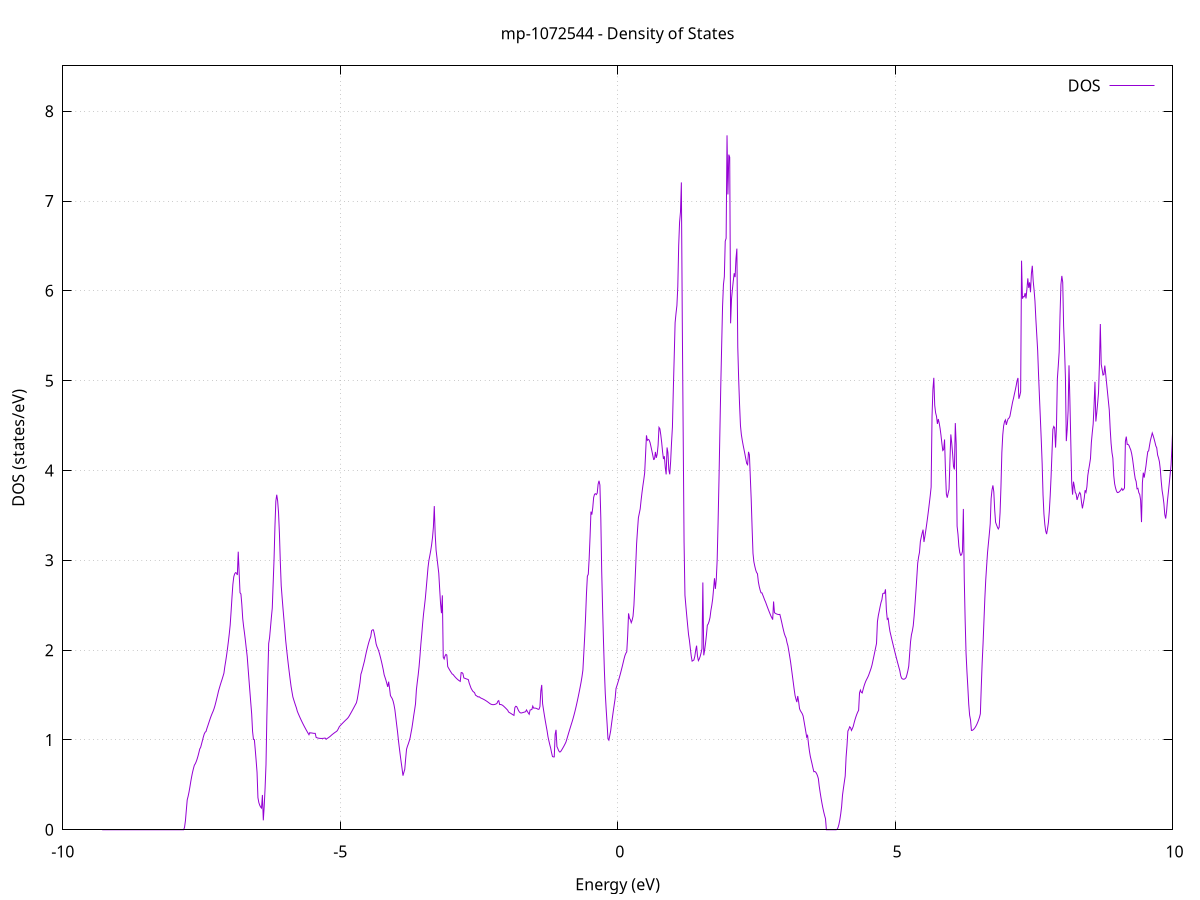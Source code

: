 set title 'mp-1072544 - Density of States'
set xlabel 'Energy (eV)'
set ylabel 'DOS (states/eV)'
set grid
set xrange [-10:10]
set yrange [0:8.505]
set xzeroaxis lt -1
set terminal png size 800,600
set output 'mp-1072544_dos_gnuplot.png'
plot '-' using 1:2 with lines title 'DOS'
-9.290200 0.000000
-9.274100 0.000000
-9.258000 0.000000
-9.241800 0.000000
-9.225700 0.000000
-9.209600 0.000000
-9.193400 0.000000
-9.177300 0.000000
-9.161200 0.000000
-9.145000 0.000000
-9.128900 0.000000
-9.112800 0.000000
-9.096600 0.000000
-9.080500 0.000000
-9.064400 0.000000
-9.048200 0.000000
-9.032100 0.000000
-9.016000 0.000000
-8.999800 0.000000
-8.983700 0.000000
-8.967600 0.000000
-8.951400 0.000000
-8.935300 0.000000
-8.919200 0.000000
-8.903000 0.000000
-8.886900 0.000000
-8.870800 0.000000
-8.854600 0.000000
-8.838500 0.000000
-8.822400 0.000000
-8.806200 0.000000
-8.790100 0.000000
-8.774000 0.000000
-8.757800 0.000000
-8.741700 0.000000
-8.725600 0.000000
-8.709400 0.000000
-8.693300 0.000000
-8.677100 0.000000
-8.661000 0.000000
-8.644900 0.000000
-8.628700 0.000000
-8.612600 0.000000
-8.596500 0.000000
-8.580300 0.000000
-8.564200 0.000000
-8.548100 0.000000
-8.531900 0.000000
-8.515800 0.000000
-8.499700 0.000000
-8.483500 0.000000
-8.467400 0.000000
-8.451300 0.000000
-8.435100 0.000000
-8.419000 0.000000
-8.402900 0.000000
-8.386700 0.000000
-8.370600 0.000000
-8.354500 0.000000
-8.338300 0.000000
-8.322200 0.000000
-8.306100 0.000000
-8.289900 0.000000
-8.273800 0.000000
-8.257700 0.000000
-8.241500 0.000000
-8.225400 0.000000
-8.209300 0.000000
-8.193100 0.000000
-8.177000 0.000000
-8.160900 0.000000
-8.144700 0.000000
-8.128600 0.000000
-8.112500 0.000000
-8.096300 0.000000
-8.080200 0.000000
-8.064100 0.000000
-8.047900 0.000000
-8.031800 0.000000
-8.015700 0.000000
-7.999500 0.000000
-7.983400 0.000000
-7.967200 0.000000
-7.951100 0.000000
-7.935000 0.000000
-7.918800 0.000000
-7.902700 0.000000
-7.886600 0.000000
-7.870400 0.000000
-7.854300 0.000000
-7.838200 0.000000
-7.822000 0.000200
-7.805900 0.027200
-7.789800 0.099800
-7.773600 0.218100
-7.757500 0.333100
-7.741400 0.372100
-7.725200 0.419900
-7.709100 0.476400
-7.693000 0.538200
-7.676800 0.593800
-7.660700 0.642300
-7.644600 0.683500
-7.628400 0.719400
-7.612300 0.735100
-7.596200 0.757400
-7.580000 0.786100
-7.563900 0.819600
-7.547800 0.857600
-7.531600 0.899900
-7.515500 0.917500
-7.499400 0.955300
-7.483200 0.993600
-7.467100 1.032500
-7.451000 1.065700
-7.434800 1.086300
-7.418700 1.094300
-7.402600 1.128200
-7.386400 1.157400
-7.370300 1.187500
-7.354200 1.218200
-7.338000 1.247300
-7.321900 1.274100
-7.305700 1.298800
-7.289600 1.321500
-7.273500 1.349300
-7.257300 1.382600
-7.241200 1.421000
-7.225100 1.461300
-7.208900 1.503100
-7.192800 1.546300
-7.176700 1.580300
-7.160500 1.614400
-7.144400 1.646200
-7.128300 1.676200
-7.112100 1.709500
-7.096000 1.743300
-7.079900 1.816200
-7.063700 1.877400
-7.047600 1.944600
-7.031500 2.018000
-7.015300 2.097600
-6.999200 2.183300
-6.983100 2.280200
-6.966900 2.428100
-6.950800 2.586400
-6.934700 2.731100
-6.918500 2.816300
-6.902400 2.849100
-6.886300 2.863100
-6.870100 2.858200
-6.854000 2.836900
-6.837900 3.096100
-6.821700 2.860500
-6.805600 2.638800
-6.789500 2.626100
-6.773300 2.507600
-6.757200 2.351800
-6.741100 2.263300
-6.724900 2.188400
-6.708800 2.106300
-6.692700 2.017000
-6.676500 1.930200
-6.660400 1.798800
-6.644300 1.668900
-6.628100 1.540600
-6.612000 1.413900
-6.595800 1.288800
-6.579700 1.095300
-6.563600 1.006100
-6.547400 1.003800
-6.531300 0.892000
-6.515200 0.770300
-6.499000 0.638800
-6.482900 0.357800
-6.466800 0.303000
-6.450600 0.273000
-6.434500 0.252800
-6.418400 0.241800
-6.402200 0.387300
-6.386100 0.105200
-6.370000 0.260900
-6.353800 0.467700
-6.337700 0.725400
-6.321600 1.269200
-6.305400 1.707400
-6.289300 2.073800
-6.273200 2.137600
-6.257000 2.249500
-6.240900 2.363800
-6.224800 2.467400
-6.208600 2.742300
-6.192500 3.014300
-6.176400 3.378300
-6.160200 3.658300
-6.144100 3.729900
-6.128000 3.663400
-6.111800 3.531300
-6.095700 3.299900
-6.079600 2.981500
-6.063400 2.717300
-6.047300 2.586900
-6.031200 2.462900
-6.015000 2.345100
-5.998900 2.233500
-5.982800 2.108000
-5.966600 2.011700
-5.950500 1.920600
-5.934400 1.834900
-5.918200 1.752300
-5.902100 1.672800
-5.885900 1.596800
-5.869800 1.537400
-5.853700 1.479900
-5.837500 1.446900
-5.821400 1.415200
-5.805300 1.384800
-5.789100 1.355800
-5.773000 1.318900
-5.756900 1.294800
-5.740700 1.271400
-5.724600 1.248900
-5.708500 1.227100
-5.692300 1.206100
-5.676200 1.185700
-5.660100 1.165900
-5.643900 1.146700
-5.627800 1.128200
-5.611700 1.110200
-5.595500 1.092500
-5.579400 1.075200
-5.563300 1.058300
-5.547100 1.082600
-5.531000 1.076700
-5.514900 1.078600
-5.498700 1.075900
-5.482600 1.074200
-5.466500 1.073400
-5.450300 1.073400
-5.434200 1.028300
-5.418100 1.024300
-5.401900 1.021300
-5.385800 1.019300
-5.369700 1.017900
-5.353500 1.017100
-5.337400 1.016900
-5.321300 1.017200
-5.305100 1.018100
-5.289000 1.019500
-5.272900 1.021500
-5.256700 1.008200
-5.240600 1.014300
-5.224500 1.020700
-5.208300 1.027600
-5.192200 1.034900
-5.176000 1.042800
-5.159900 1.052200
-5.143800 1.060500
-5.127600 1.068500
-5.111500 1.076100
-5.095400 1.083400
-5.079200 1.090200
-5.063100 1.096700
-5.047000 1.109700
-5.030800 1.129100
-5.014700 1.149300
-4.998600 1.160100
-4.982400 1.170700
-4.966300 1.181100
-4.950200 1.191400
-4.934000 1.201400
-4.917900 1.211200
-4.901800 1.220900
-4.885600 1.230400
-4.869500 1.239600
-4.853400 1.252000
-4.837200 1.268000
-4.821100 1.285400
-4.805000 1.303000
-4.788800 1.321000
-4.772700 1.339200
-4.756600 1.357700
-4.740400 1.376500
-4.724300 1.395500
-4.708200 1.413400
-4.692000 1.455400
-4.675900 1.515600
-4.659800 1.576200
-4.643600 1.637200
-4.627500 1.731800
-4.611400 1.762200
-4.595200 1.802000
-4.579100 1.840600
-4.563000 1.879400
-4.546800 1.928500
-4.530700 1.974200
-4.514500 2.016700
-4.498400 2.055800
-4.482300 2.091700
-4.466100 2.123700
-4.450000 2.149800
-4.433900 2.217000
-4.417700 2.225800
-4.401600 2.225900
-4.385500 2.184000
-4.369300 2.132000
-4.353200 2.069900
-4.337100 2.038500
-4.320900 2.015800
-4.304800 1.987100
-4.288700 1.952600
-4.272500 1.914000
-4.256400 1.872600
-4.240300 1.828300
-4.224100 1.781100
-4.208000 1.725500
-4.191900 1.695500
-4.175700 1.664200
-4.159600 1.627700
-4.143500 1.590900
-4.127300 1.648600
-4.111200 1.577700
-4.095100 1.494300
-4.078900 1.476400
-4.062800 1.460400
-4.046700 1.432600
-4.030500 1.390500
-4.014400 1.334100
-3.998300 1.251500
-3.982100 1.166700
-3.966000 1.085300
-3.949900 0.990800
-3.933700 0.907600
-3.917600 0.828400
-3.901500 0.753000
-3.885300 0.681600
-3.869200 0.602400
-3.853100 0.639300
-3.836900 0.672600
-3.820800 0.790000
-3.804600 0.896900
-3.788500 0.930300
-3.772400 0.957100
-3.756200 0.988400
-3.740100 1.024300
-3.724000 1.079600
-3.707800 1.132600
-3.691700 1.199800
-3.675600 1.269900
-3.659400 1.333900
-3.643300 1.401000
-3.627200 1.557300
-3.611000 1.644300
-3.594900 1.723800
-3.578800 1.816800
-3.562600 1.935200
-3.546500 2.067600
-3.530400 2.176500
-3.514200 2.299500
-3.498100 2.404200
-3.482000 2.488600
-3.465800 2.578200
-3.449700 2.689900
-3.433600 2.804700
-3.417400 2.920600
-3.401300 3.000600
-3.385200 3.052100
-3.369000 3.107800
-3.352900 3.172200
-3.336800 3.252700
-3.320600 3.369600
-3.304500 3.604000
-3.288400 3.289000
-3.272200 3.113200
-3.256100 3.027100
-3.240000 2.941800
-3.223800 2.855600
-3.207700 2.683200
-3.191600 2.517600
-3.175400 2.411400
-3.159300 2.610300
-3.143200 1.921100
-3.127000 1.902000
-3.110900 1.936100
-3.094700 1.952700
-3.078600 1.944900
-3.062500 1.816900
-3.046300 1.798800
-3.030200 1.781500
-3.014100 1.765000
-2.997900 1.749200
-2.981800 1.734300
-2.965700 1.729000
-2.949500 1.716100
-2.933400 1.704200
-2.917300 1.693200
-2.901100 1.683100
-2.885000 1.674000
-2.868900 1.665800
-2.852700 1.658500
-2.836600 1.652100
-2.820500 1.749600
-2.804300 1.749600
-2.788200 1.738600
-2.772100 1.690900
-2.755900 1.686700
-2.739800 1.683000
-2.723700 1.679300
-2.707500 1.675600
-2.691400 1.671900
-2.675300 1.633000
-2.659100 1.605300
-2.643000 1.577600
-2.626900 1.559400
-2.610700 1.542600
-2.594600 1.534400
-2.578500 1.526000
-2.562300 1.499200
-2.546200 1.492800
-2.530100 1.485800
-2.513900 1.478200
-2.497800 1.481600
-2.481700 1.473700
-2.465500 1.466700
-2.449400 1.462500
-2.433200 1.457800
-2.417100 1.452700
-2.401000 1.447300
-2.384800 1.441300
-2.368700 1.435000
-2.352600 1.428300
-2.336400 1.421100
-2.320300 1.413600
-2.304200 1.405800
-2.288000 1.399600
-2.271900 1.395500
-2.255800 1.393200
-2.239600 1.392900
-2.223500 1.394300
-2.207400 1.396800
-2.191200 1.401000
-2.175100 1.407100
-2.159000 1.431100
-2.142800 1.438100
-2.126700 1.394400
-2.110600 1.394800
-2.094400 1.392600
-2.078300 1.387700
-2.062200 1.380200
-2.046000 1.371000
-2.029900 1.361500
-2.013800 1.351600
-1.997600 1.341300
-1.981500 1.330700
-1.965400 1.311000
-1.949200 1.304600
-1.933100 1.298600
-1.917000 1.292400
-1.900800 1.285600
-1.884700 1.279300
-1.868600 1.273600
-1.852400 1.360400
-1.836300 1.375000
-1.820200 1.372100
-1.804000 1.351900
-1.787900 1.328800
-1.771800 1.312400
-1.755600 1.302900
-1.739500 1.300100
-1.723300 1.302400
-1.707200 1.305200
-1.691100 1.308200
-1.674900 1.311300
-1.658800 1.314600
-1.642700 1.334400
-1.626500 1.316500
-1.610400 1.300300
-1.594300 1.285900
-1.578100 1.332900
-1.562000 1.335900
-1.545900 1.339500
-1.529700 1.377000
-1.513600 1.354200
-1.497500 1.355100
-1.481300 1.354200
-1.465200 1.351500
-1.449100 1.346900
-1.432900 1.340900
-1.416800 1.342600
-1.400700 1.370900
-1.384500 1.544700
-1.368400 1.612600
-1.352300 1.402800
-1.336100 1.336500
-1.320000 1.273300
-1.303900 1.213200
-1.287700 1.156100
-1.271600 1.102000
-1.255500 1.036500
-1.239300 0.990100
-1.223200 0.947600
-1.207100 0.909100
-1.190900 0.858500
-1.174800 0.815600
-1.158700 0.811100
-1.142500 0.811600
-1.126400 1.062000
-1.110300 1.112700
-1.094100 0.926800
-1.078000 0.903800
-1.061900 0.879300
-1.045700 0.866000
-1.029600 0.868600
-1.013400 0.883700
-0.997300 0.899900
-0.981200 0.917100
-0.965000 0.935400
-0.948900 0.954700
-0.932800 0.975000
-0.916600 1.007300
-0.900500 1.041000
-0.884400 1.074600
-0.868200 1.107800
-0.852100 1.140400
-0.836000 1.172600
-0.819800 1.204300
-0.803700 1.238400
-0.787600 1.274700
-0.771400 1.313400
-0.755300 1.354400
-0.739200 1.398200
-0.723000 1.444000
-0.706900 1.491600
-0.690800 1.540900
-0.674600 1.592100
-0.658500 1.645000
-0.642400 1.705500
-0.626200 1.777900
-0.610100 1.962700
-0.594000 2.150100
-0.577800 2.373700
-0.561700 2.631400
-0.545600 2.823100
-0.529400 2.845200
-0.513300 3.020800
-0.497200 3.261200
-0.481000 3.541900
-0.464900 3.509300
-0.448800 3.583500
-0.432600 3.698900
-0.416500 3.735500
-0.400400 3.741800
-0.384200 3.732000
-0.368100 3.748400
-0.352000 3.847500
-0.335800 3.885600
-0.319700 3.838400
-0.303500 3.472600
-0.287400 2.880900
-0.271300 2.467000
-0.255100 2.098300
-0.239000 1.774800
-0.222900 1.518000
-0.206700 1.340800
-0.190600 1.185100
-0.174500 1.012400
-0.158300 0.997600
-0.142200 1.047700
-0.126100 1.100100
-0.109900 1.180100
-0.093800 1.253400
-0.077700 1.324600
-0.061500 1.393500
-0.045400 1.460200
-0.029300 1.573000
-0.013100 1.603500
0.003000 1.635700
0.019100 1.669400
0.035300 1.704700
0.051400 1.741600
0.067500 1.780100
0.083700 1.820100
0.099800 1.861700
0.115900 1.903900
0.132100 1.940500
0.148200 1.964800
0.164300 1.981400
0.180500 2.159000
0.196600 2.409300
0.212700 2.355900
0.228900 2.340500
0.245000 2.306000
0.261100 2.332700
0.277300 2.377600
0.293400 2.499600
0.309500 2.713700
0.325700 2.940100
0.341800 3.185800
0.358000 3.336500
0.374100 3.474500
0.390200 3.522800
0.406400 3.572600
0.422500 3.668100
0.438600 3.752700
0.454800 3.829200
0.470900 3.897700
0.487000 3.973100
0.503200 4.179500
0.519300 4.391300
0.535400 4.336200
0.551600 4.345700
0.567700 4.338900
0.583800 4.311800
0.600000 4.267800
0.616100 4.221100
0.632200 4.173000
0.648400 4.123100
0.664500 4.127700
0.680600 4.206600
0.696800 4.141000
0.712900 4.183500
0.729000 4.280900
0.745200 4.480200
0.761300 4.464600
0.777400 4.397600
0.793600 4.312000
0.809700 4.208000
0.825800 4.127800
0.842000 4.158500
0.858100 4.035000
0.874200 3.956500
0.890400 4.256400
0.906500 4.196800
0.922600 4.006700
0.938800 3.957600
0.954900 4.097800
0.971000 4.307600
0.987200 4.483100
1.003300 4.896800
1.019400 5.262000
1.035600 5.645500
1.051700 5.747400
1.067900 5.835900
1.084000 6.046200
1.100100 6.502500
1.116300 6.765500
1.132400 6.878100
1.148500 7.207400
1.164700 5.693300
1.180800 4.435100
1.196900 3.205900
1.213100 2.611200
1.229200 2.495500
1.245300 2.384000
1.261500 2.276900
1.277600 2.174000
1.293700 2.107700
1.309900 2.018900
1.326000 1.936200
1.342100 1.877500
1.358300 1.884000
1.374400 1.890600
1.390500 1.929600
1.406700 1.999700
1.422800 2.049900
1.438900 1.933000
1.455100 1.883400
1.471200 1.901400
1.487300 1.929900
1.503500 1.968800
1.519600 2.016300
1.535700 2.753100
1.551900 1.942100
1.568000 2.000100
1.584100 2.075600
1.600300 2.168700
1.616400 2.277100
1.632500 2.292400
1.648700 2.321700
1.664800 2.363500
1.680900 2.442900
1.697100 2.499900
1.713200 2.571600
1.729300 2.682900
1.745500 2.800600
1.761600 2.681700
1.777800 2.790400
1.793900 3.007400
1.810000 3.417900
1.826200 3.889600
1.842300 4.417700
1.858400 4.931300
1.874600 5.386400
1.890700 5.825100
1.906800 6.069600
1.923000 6.158300
1.939100 6.552900
1.955200 6.585200
1.971400 7.731500
1.987500 7.073300
2.003600 7.517000
2.019800 7.486800
2.035900 5.638900
2.052000 5.907600
2.068200 6.015000
2.084300 6.111100
2.100400 6.195900
2.116600 6.153100
2.132700 6.358400
2.148800 6.470200
2.165000 5.376400
2.181100 5.017700
2.197200 4.735800
2.213400 4.501100
2.229500 4.400700
2.245600 4.337200
2.261800 4.281900
2.277900 4.232200
2.294000 4.181700
2.310200 4.128600
2.326300 4.077600
2.342400 4.064600
2.358600 4.207800
2.374700 4.174400
2.390800 3.931000
2.407000 3.681600
2.423100 3.364400
2.439300 3.078000
2.455400 2.983700
2.471500 2.935300
2.487700 2.893300
2.503800 2.865100
2.519900 2.851000
2.536100 2.760400
2.552200 2.708000
2.568300 2.667900
2.584500 2.638300
2.600600 2.637400
2.616700 2.612400
2.632900 2.586300
2.649000 2.559200
2.665100 2.537100
2.681300 2.509400
2.697400 2.482300
2.713500 2.456000
2.729700 2.430200
2.745800 2.405200
2.761900 2.380800
2.778100 2.361800
2.794200 2.339800
2.810300 2.541800
2.826500 2.416900
2.842600 2.410000
2.858700 2.404600
2.874900 2.400400
2.891000 2.397600
2.907100 2.396100
2.923300 2.397900
2.939400 2.357900
2.955500 2.314300
2.971700 2.267900
2.987800 2.224700
3.003900 2.184100
3.020100 2.155600
3.036200 2.133400
3.052300 2.084200
3.068500 2.049200
3.084600 1.992200
3.100700 1.931400
3.116900 1.868000
3.133000 1.792500
3.149200 1.716700
3.165300 1.640600
3.181400 1.564100
3.197600 1.494900
3.213700 1.454100
3.229800 1.421700
3.246000 1.489100
3.262100 1.426000
3.278200 1.348300
3.294400 1.324900
3.310500 1.308900
3.326600 1.292500
3.342800 1.266500
3.358900 1.209500
3.375000 1.151300
3.391200 1.092000
3.407300 1.031500
3.423400 1.049100
3.439600 0.955900
3.455700 0.879500
3.471800 0.819700
3.488000 0.775400
3.504100 0.732600
3.520200 0.687300
3.536400 0.646800
3.552500 0.648800
3.568600 0.642300
3.584800 0.627100
3.600900 0.603300
3.617000 0.570800
3.633200 0.485400
3.649300 0.417600
3.665400 0.355100
3.681600 0.298000
3.697700 0.246300
3.713800 0.199900
3.730000 0.158900
3.746100 0.123200
3.762200 0.000000
3.778400 0.000000
3.794500 0.000000
3.810600 0.000000
3.826800 0.000000
3.842900 0.000000
3.859100 0.000000
3.875200 0.000000
3.891300 0.000000
3.907500 0.000000
3.923600 0.000000
3.939700 0.000000
3.955900 0.005000
3.972000 0.024900
3.988100 0.060100
4.004300 0.110600
4.020400 0.176200
4.036500 0.257200
4.052700 0.386100
4.068800 0.459100
4.084900 0.529700
4.101100 0.597900
4.117200 0.808900
4.133300 0.935600
4.149500 1.098800
4.165600 1.118700
4.181700 1.146900
4.197900 1.136300
4.214000 1.105800
4.230100 1.126800
4.246300 1.151400
4.262400 1.191300
4.278500 1.227200
4.294700 1.259000
4.310800 1.286800
4.326900 1.310600
4.343100 1.330400
4.359200 1.523400
4.375300 1.555300
4.391500 1.530600
4.407600 1.523100
4.423700 1.562000
4.439900 1.597900
4.456000 1.628600
4.472100 1.654200
4.488300 1.674700
4.504400 1.694300
4.520500 1.715800
4.536700 1.743200
4.552800 1.771500
4.569000 1.800700
4.585100 1.836600
4.601200 1.883500
4.617400 1.930800
4.633500 1.978600
4.649600 2.026900
4.665800 2.075700
4.681900 2.316600
4.698000 2.384100
4.714200 2.433800
4.730300 2.484200
4.746400 2.530500
4.762600 2.561500
4.778700 2.628600
4.794800 2.634400
4.811000 2.633200
4.827100 2.676900
4.843200 2.448100
4.859400 2.343300
4.875500 2.352800
4.891600 2.273900
4.907800 2.208900
4.923900 2.166300
4.940000 2.123500
4.956200 2.081400
4.972300 2.040000
4.988400 1.999400
5.004600 1.959500
5.020700 1.920400
5.036800 1.882000
5.053000 1.844400
5.069100 1.807500
5.085200 1.771400
5.101400 1.716000
5.117500 1.687900
5.133600 1.679600
5.149800 1.676000
5.165900 1.677300
5.182000 1.683300
5.198200 1.694300
5.214300 1.728200
5.230500 1.770500
5.246600 1.821900
5.262700 1.957900
5.278900 2.093300
5.295000 2.170800
5.311100 2.212800
5.327300 2.271700
5.343400 2.380100
5.359500 2.512900
5.375700 2.656200
5.391800 2.810100
5.407900 2.967300
5.424100 3.038300
5.440200 3.089100
5.456300 3.211400
5.472500 3.260100
5.488600 3.303400
5.504700 3.341300
5.520900 3.204000
5.537000 3.264700
5.553100 3.330300
5.569300 3.400200
5.585400 3.474300
5.601500 3.552700
5.617700 3.635400
5.633800 3.720100
5.649900 3.815500
5.666100 4.599100
5.682200 4.904100
5.698300 5.031900
5.714500 4.725800
5.730600 4.642600
5.746700 4.603400
5.762900 4.518900
5.779000 4.572900
5.795100 4.529100
5.811300 4.468800
5.827400 4.392800
5.843500 4.303000
5.859700 4.222500
5.875800 4.233100
5.891900 4.345200
5.908100 3.999200
5.924200 3.737900
5.940400 3.697300
5.956500 3.747000
5.972600 3.789600
5.988800 4.106300
6.004900 4.401700
6.021000 4.307000
6.037200 4.184900
6.053300 4.044300
6.069400 4.011600
6.085600 4.528300
6.101700 4.293000
6.117800 3.380300
6.134000 3.288500
6.150100 3.156200
6.166200 3.087200
6.182400 3.055500
6.198500 3.061400
6.214600 3.099000
6.230800 3.572000
6.246900 2.796600
6.263000 2.334300
6.279200 1.966900
6.295300 1.760900
6.311400 1.589100
6.327600 1.397600
6.343700 1.275400
6.359800 1.222500
6.376000 1.106000
6.392100 1.107000
6.408200 1.113800
6.424400 1.123700
6.440500 1.136900
6.456600 1.153300
6.472800 1.173000
6.488900 1.195900
6.505000 1.222100
6.521200 1.251600
6.537300 1.291700
6.553400 1.587400
6.569600 1.858300
6.585700 2.072300
6.601800 2.324200
6.618000 2.577000
6.634100 2.780400
6.650300 2.936500
6.666400 3.086100
6.682500 3.191100
6.698700 3.294200
6.714800 3.405600
6.730900 3.685800
6.747100 3.783000
6.763200 3.834300
6.779300 3.762800
6.795500 3.560300
6.811600 3.423100
6.827700 3.395800
6.843900 3.370100
6.860000 3.349200
6.876100 3.368300
6.892300 3.530600
6.908400 3.817400
6.924500 4.199800
6.940700 4.395000
6.956800 4.497500
6.972900 4.544800
6.989100 4.563600
7.005200 4.507600
7.021300 4.547400
7.037500 4.575400
7.053600 4.583700
7.069700 4.603400
7.085900 4.657300
7.102000 4.710000
7.118100 4.762400
7.134300 4.802800
7.150400 4.851000
7.166500 4.895400
7.182700 4.944100
7.198800 4.999400
7.214900 5.030400
7.231100 4.798600
7.247200 4.831400
7.263300 4.877100
7.279500 6.336200
7.295600 5.913000
7.311800 5.936100
7.327900 5.934600
7.344000 5.976100
7.360200 5.915800
7.376300 6.021000
7.392400 6.139100
7.408600 6.033200
7.424700 6.095000
7.440800 5.984700
7.457000 6.192000
7.473100 6.279600
7.489200 6.110400
7.505400 6.010400
7.521500 5.883300
7.537600 5.683500
7.553800 5.509500
7.569900 5.336500
7.586000 5.064700
7.602200 4.820700
7.618300 4.585800
7.634400 4.346100
7.650600 4.080800
7.666700 3.728800
7.682800 3.517900
7.699000 3.399000
7.715100 3.325200
7.731200 3.291900
7.747400 3.350000
7.763500 3.419600
7.779600 3.543700
7.795800 3.718500
7.811900 3.935600
7.828000 4.195200
7.844200 4.457100
7.860300 4.490300
7.876400 4.475600
7.892600 4.255500
7.908700 4.486600
7.924800 5.019400
7.941000 5.161900
7.957100 5.318200
7.973200 5.730500
7.989400 6.070700
8.005500 6.166700
8.021700 6.095500
8.037800 5.609100
8.053900 5.358200
8.070100 5.039000
8.086200 4.327200
8.102300 4.456800
8.118500 4.664500
8.134600 5.170900
8.150700 4.781200
8.166900 4.326000
8.183000 3.868900
8.199100 3.731100
8.215300 3.875700
8.231400 3.823100
8.247500 3.755800
8.263700 3.739400
8.279800 3.672500
8.295900 3.705700
8.312100 3.735100
8.328200 3.755900
8.344300 3.734800
8.360500 3.645400
8.376600 3.578100
8.392700 3.633900
8.408900 3.689200
8.425000 3.780100
8.441100 3.757500
8.457300 3.818600
8.473400 3.943700
8.489500 4.008300
8.505700 4.068100
8.521800 4.133000
8.537900 4.313500
8.554100 4.421500
8.570200 4.517300
8.586300 4.723500
8.602500 4.987300
8.618600 4.545600
8.634700 4.640300
8.650900 4.749300
8.667000 4.869400
8.683100 5.185700
8.699300 5.630800
8.715400 5.182100
8.731600 5.124800
8.747700 5.062800
8.763800 5.068500
8.780000 5.168500
8.796100 5.073200
8.812200 4.973000
8.828400 4.872800
8.844500 4.772700
8.860600 4.672900
8.876800 4.465600
8.892900 4.304100
8.909000 4.200400
8.925200 4.138600
8.941300 3.943100
8.957400 3.851400
8.973600 3.805300
8.989700 3.772200
9.005800 3.754300
9.022000 3.755300
9.038100 3.761500
9.054200 3.771100
9.070400 3.784100
9.086500 3.800400
9.102600 3.779600
9.118800 3.788500
9.134900 3.805800
9.151000 4.325000
9.167200 4.377400
9.183300 4.290400
9.199400 4.290900
9.215600 4.279200
9.231700 4.252800
9.247800 4.228900
9.264000 4.187500
9.280100 4.128400
9.296200 4.053100
9.312400 3.971500
9.328500 3.907600
9.344600 3.878800
9.360800 3.796500
9.376900 3.801400
9.393000 3.752700
9.409200 3.733500
9.425300 3.671300
9.441500 3.425600
9.457600 3.865200
9.473700 3.975800
9.489900 3.921200
9.506000 3.985900
9.522100 4.052600
9.538300 4.136700
9.554400 4.210100
9.570500 4.219400
9.586700 4.281100
9.602800 4.337500
9.618900 4.375000
9.635100 4.417300
9.651200 4.388100
9.667300 4.354200
9.683500 4.315800
9.699600 4.274100
9.715700 4.253200
9.731900 4.172100
9.748000 4.140800
9.764100 4.097700
9.780300 4.012600
9.796400 3.883900
9.812500 3.778500
9.828700 3.713500
9.844800 3.632600
9.860900 3.510800
9.877100 3.465100
9.893200 3.545200
9.909300 3.663600
9.925500 3.757600
9.941600 3.855500
9.957700 3.955900
9.973900 4.061300
9.990000 4.257600
10.006100 4.502800
10.022300 4.734900
10.038400 4.955600
10.054500 5.209100
10.070700 8.390100
10.086800 5.231900
10.103000 5.252100
10.119100 5.289600
10.135200 6.188000
10.151400 6.012200
10.167500 6.096200
10.183600 6.227500
10.199800 6.252400
10.215900 6.220000
10.232000 6.238800
10.248200 6.199700
10.264300 6.098500
10.280400 5.909200
10.296600 5.487000
10.312700 5.308800
10.328800 5.192100
10.345000 5.074400
10.361100 4.950900
10.377200 4.838700
10.393400 4.559100
10.409500 5.517700
10.425600 4.436100
10.441800 4.270300
10.457900 4.225900
10.474000 4.211500
10.490200 4.170600
10.506300 4.156400
10.522400 3.950600
10.538600 3.699500
10.554700 3.589800
10.570800 3.512100
10.587000 3.445900
10.603100 3.341000
10.619200 3.197300
10.635400 3.128900
10.651500 3.073600
10.667600 3.028800
10.683800 2.996000
10.699900 3.343900
10.716000 3.122600
10.732200 3.156900
10.748300 3.226800
10.764400 3.328700
10.780600 3.448300
10.796700 3.559500
10.812900 3.745700
10.829000 3.844000
10.845100 3.924600
10.861300 3.986200
10.877400 4.054000
10.893500 4.013100
10.909700 3.805200
10.925800 3.658400
10.941900 3.667300
10.958100 3.762600
10.974200 3.839200
10.990300 3.800300
11.006500 3.657400
11.022600 3.524700
11.038700 3.402200
11.054900 3.290000
11.071000 3.188000
11.087100 3.086000
11.103300 2.990800
11.119400 2.873100
11.135500 2.757500
11.151700 2.663100
11.167800 2.584700
11.183900 2.576400
11.200100 2.584800
11.216200 2.684000
11.232300 2.753200
11.248500 2.785700
11.264600 2.847100
11.280700 2.888700
11.296900 2.931200
11.313000 2.982600
11.329100 3.144000
11.345300 3.128900
11.361400 3.007700
11.377500 3.096000
11.393700 3.163300
11.409800 3.929300
11.425900 4.706100
11.442100 3.423600
11.458200 3.333900
11.474300 3.226600
11.490500 3.149400
11.506600 3.120700
11.522800 2.952200
11.538900 3.082600
11.555000 3.180500
11.571200 3.255100
11.587300 3.324900
11.603400 3.384900
11.619600 3.408200
11.635700 3.434600
11.651800 3.464400
11.668000 3.498900
11.684100 3.540600
11.700200 3.616200
11.716400 3.829500
11.732500 3.990900
11.748600 3.841700
11.764800 3.925300
11.780900 3.973000
11.797000 4.051800
11.813200 3.942300
11.829300 4.310000
11.845400 4.604700
11.861600 4.733100
11.877700 4.991900
11.893800 5.271500
11.910000 5.371200
11.926100 5.385900
11.942200 5.382700
11.958400 5.030700
11.974500 4.605600
11.990600 4.186100
12.006800 3.591000
12.022900 3.335500
12.039000 3.153400
12.055200 3.031200
12.071300 2.983900
12.087400 3.033300
12.103600 3.185900
12.119700 3.358700
12.135800 3.934100
12.152000 4.829500
12.168100 4.995800
12.184300 5.092100
12.200400 3.879100
12.216500 2.795800
12.232700 2.524300
12.248800 2.435200
12.264900 2.498500
12.281100 2.600400
12.297200 2.731600
12.313300 2.835600
12.329500 3.037800
12.345600 3.006400
12.361700 3.014900
12.377900 3.396000
12.394000 3.691500
12.410100 4.027300
12.426300 4.219300
12.442400 4.585500
12.458500 4.994900
12.474700 5.367300
12.490800 5.203300
12.506900 5.156900
12.523100 5.270600
12.539200 5.344100
12.555300 5.393700
12.571500 5.331300
12.587600 5.196800
12.603700 5.329500
12.619900 5.361100
12.636000 5.275200
12.652100 5.320400
12.668300 5.335500
12.684400 5.320600
12.700500 5.166600
12.716700 5.104400
12.732800 5.044200
12.748900 4.950700
12.765100 4.845300
12.781200 4.737700
12.797300 4.670500
12.813500 4.727600
12.829600 4.714100
12.845700 4.713700
12.861900 4.764200
12.878000 5.102500
12.894200 5.310300
12.910300 5.493900
12.926400 5.673200
12.942600 5.814300
12.958700 5.967900
12.974800 6.088400
12.991000 6.175200
13.007100 6.565100
13.023200 5.911000
13.039400 5.840300
13.055500 5.939100
13.071600 6.077100
13.087800 5.246700
13.103900 5.015500
13.120000 4.578900
13.136200 4.487300
13.152300 3.907600
13.168400 3.713600
13.184600 4.006400
13.200700 3.788300
13.216800 3.666000
13.233000 3.546000
13.249100 3.653100
13.265200 3.727400
13.281400 3.688800
13.297500 4.010600
13.313600 4.270500
13.329800 4.345500
13.345900 4.468000
13.362000 4.561800
13.378200 4.673600
13.394300 4.714400
13.410400 4.725100
13.426600 4.705600
13.442700 4.533400
13.458800 4.501900
13.475000 4.648900
13.491100 4.745500
13.507200 4.936600
13.523400 5.101200
13.539500 5.133900
13.555600 5.193900
13.571800 4.888300
13.587900 4.384600
13.604100 4.209600
13.620200 4.132200
13.636300 4.174800
13.652500 4.243400
13.668600 4.318600
13.684700 4.401400
13.700900 4.494300
13.717000 4.597500
13.733100 4.683500
13.749300 4.782000
13.765400 4.851200
13.781500 4.945500
13.797700 5.421100
13.813800 4.971900
13.829900 4.884800
13.846100 4.803100
13.862200 4.731600
13.878300 4.653300
13.894500 4.579900
13.910600 4.456600
13.926700 4.672000
13.942900 4.844700
13.959000 5.291900
13.975100 5.639200
13.991300 6.100100
14.007400 6.487700
14.023500 6.858000
14.039700 7.198500
14.055800 7.294200
14.071900 6.947900
14.088100 6.536100
14.104200 6.360900
14.120300 6.261200
14.136500 6.207500
14.152600 5.935900
14.168700 5.748400
14.184900 5.582200
14.201000 5.408200
14.217100 5.319300
14.233300 5.176000
14.249400 5.116400
14.265500 5.247800
14.281700 5.313500
14.297800 5.509200
14.314000 6.631800
14.330100 5.972800
14.346200 5.909300
14.362400 5.720400
14.378500 5.345000
14.394600 4.888300
14.410800 7.143700
14.426900 4.323400
14.443000 4.159100
14.459200 4.295600
14.475300 4.152300
14.491400 4.253900
14.507600 4.222900
14.523700 4.236300
14.539800 4.255800
14.556000 4.283100
14.572100 4.330900
14.588200 4.471200
14.604400 4.520400
14.620500 4.245900
14.636600 4.590500
14.652800 4.978800
14.668900 5.253100
14.685000 5.357900
14.701200 5.592100
14.717300 5.671300
14.733400 5.685300
14.749600 5.668300
14.765700 5.671600
14.781800 5.614500
14.798000 5.556500
14.814100 5.480900
14.830200 5.532200
14.846400 5.414700
14.862500 4.783000
14.878600 4.240500
14.894800 3.997600
14.910900 3.823000
14.927000 3.662800
14.943200 3.518000
14.959300 3.552700
14.975500 3.877900
14.991600 3.918800
15.007700 3.938900
15.023900 3.949500
15.040000 4.065900
15.056100 4.076900
15.072300 4.083800
15.088400 4.229200
15.104500 4.383900
15.120700 4.845100
15.136800 4.859900
15.152900 4.423200
15.169100 4.262100
15.185200 4.081600
15.201300 4.363200
15.217500 4.079400
15.233600 3.825700
15.249700 3.631200
15.265900 3.549900
15.282000 3.505900
15.298100 3.501200
15.314300 3.549800
15.330400 3.657800
15.346500 3.927300
15.362700 4.145500
15.378800 4.369400
15.394900 4.779700
15.411100 4.636300
15.427200 4.577800
15.443300 4.473000
15.459500 4.309600
15.475600 4.312300
15.491700 4.328900
15.507900 4.356400
15.524000 4.394600
15.540100 4.599600
15.556300 4.664500
15.572400 4.786400
15.588500 4.815700
15.604700 4.852300
15.620800 4.818600
15.636900 4.745500
15.653100 4.848100
15.669200 4.814000
15.685400 4.760900
15.701500 4.811400
15.717600 4.851500
15.733800 5.320100
15.749900 6.036600
15.766000 6.652500
15.782200 5.975800
15.798300 5.904800
15.814400 5.909700
15.830600 6.151900
15.846700 6.534900
15.862800 6.993700
15.879000 6.542100
15.895100 6.160500
15.911200 6.040100
15.927400 5.946100
15.943500 5.865200
15.959600 5.812900
15.975800 5.763000
15.991900 5.769200
16.008000 5.624200
16.024200 5.536100
16.040300 5.380100
16.056400 5.434700
16.072600 5.517200
16.088700 5.607800
16.104800 5.585200
16.121000 5.560300
16.137100 5.253500
16.153200 5.096400
16.169400 4.824100
16.185500 4.847100
16.201600 4.868900
16.217800 5.000500
16.233900 5.064100
16.250000 5.111800
16.266200 5.370500
16.282300 5.487000
16.298400 5.507000
16.314600 5.281200
16.330700 5.237900
16.346800 5.214800
16.363000 5.310100
16.379100 5.206200
16.395300 4.758500
16.411400 4.708400
16.427500 4.645300
16.443700 4.470600
16.459800 4.440500
16.475900 4.245700
16.492100 4.167400
16.508200 4.114000
16.524300 4.225100
16.540500 4.235600
16.556600 4.245800
16.572700 4.332800
16.588900 4.285000
16.605000 4.384700
16.621100 4.996000
16.637300 4.963000
16.653400 5.039800
16.669500 4.571900
16.685700 4.424500
16.701800 4.500500
16.717900 4.572900
16.734100 4.618200
16.750200 4.672900
16.766300 4.887200
16.782500 4.951100
16.798600 5.069200
16.814700 5.196300
16.830900 5.340500
16.847000 5.494600
16.863100 5.688300
16.879300 5.635100
16.895400 5.548700
16.911500 5.410300
16.927700 5.239000
16.943800 5.051000
16.959900 4.953000
16.976100 4.877300
16.992200 4.857000
17.008300 4.920400
17.024500 4.973300
17.040600 5.001000
17.056800 5.046100
17.072900 5.062400
17.089000 5.187800
17.105200 5.319200
17.121300 5.457900
17.137400 4.951000
17.153600 4.849700
17.169700 4.745300
17.185800 4.307500
17.202000 4.178900
17.218100 4.053600
17.234200 3.936800
17.250400 3.745400
17.266500 3.652800
17.282600 3.557900
17.298800 3.460800
17.314900 4.456800
17.331000 2.963800
17.347200 2.852700
17.363300 2.888800
17.379400 2.781700
17.395600 3.258800
17.411700 3.800500
17.427800 4.304000
17.444000 4.316700
17.460100 4.484000
17.476200 4.427600
17.492400 4.404900
17.508500 4.726000
17.524600 5.081500
17.540800 5.658700
17.556900 5.835300
17.573000 5.047800
17.589200 4.952400
17.605300 4.814100
17.621400 4.679600
17.637600 4.518300
17.653700 4.330700
17.669800 4.116700
17.686000 3.899800
17.702100 3.598400
17.718200 3.273900
17.734400 3.199900
17.750500 3.244300
17.766700 3.351500
17.782800 3.572800
17.798900 3.867800
17.815100 4.245000
17.831200 4.849200
17.847300 5.127000
17.863500 5.735300
17.879600 6.303500
17.895700 6.354600
17.911900 6.424400
17.928000 6.589900
17.944100 6.487700
17.960300 6.559800
17.976400 5.507500
17.992500 5.123800
18.008700 5.140600
18.024800 5.225200
18.040900 5.332800
18.057100 5.443800
18.073200 6.376200
18.089300 5.625600
18.105500 5.414600
18.121600 4.992100
18.137700 4.677600
18.153900 4.491600
18.170000 4.417000
18.186100 4.650200
18.202300 5.004400
18.218400 5.211900
18.234500 5.378400
18.250700 5.329300
18.266800 5.110300
18.282900 4.660100
18.299100 4.691900
18.315200 4.726900
18.331300 4.774000
18.347500 4.871500
18.363600 4.985800
18.379700 5.019300
18.395900 5.064500
18.412000 5.160400
18.428100 5.246500
18.444300 5.377400
18.460400 5.419700
18.476600 5.651300
18.492700 5.868100
18.508800 5.920000
18.525000 5.782700
18.541100 5.719200
18.557200 5.749100
18.573400 5.493700
18.589500 5.629600
18.605600 5.899700
18.621800 6.012500
18.637900 6.109400
18.654000 6.182500
18.670200 6.290000
18.686300 6.350400
18.702400 6.584500
18.718600 6.879900
18.734700 7.262200
18.750800 7.559400
18.767000 7.765000
18.783100 7.895000
18.799200 7.930300
18.815400 6.045400
18.831500 5.962600
18.847600 5.952900
18.863800 6.010700
18.879900 6.737000
18.896000 6.309300
18.912200 6.764500
18.928300 6.900000
18.944400 7.015100
18.960600 7.262300
18.976700 7.386200
18.992800 7.294600
19.009000 7.211600
19.025100 7.091600
19.041200 7.017800
19.057400 6.932700
19.073500 6.549900
19.089600 5.925300
19.105800 5.799200
19.121900 5.672800
19.138000 5.527100
19.154200 5.373300
19.170300 5.219300
19.186500 5.067300
19.202600 4.884100
19.218700 4.841600
19.234900 4.767700
19.251000 4.713200
19.267100 4.667000
19.283300 4.619000
19.299400 4.567400
19.315500 4.530100
19.331700 4.508500
19.347800 4.426200
19.363900 4.447600
19.380100 4.476900
19.396200 6.073500
19.412300 6.008600
19.428500 6.102800
19.444600 6.119100
19.460700 6.343100
19.476900 6.164100
19.493000 5.908200
19.509100 5.290600
19.525300 4.907500
19.541400 5.016600
19.557500 5.062900
19.573700 5.089700
19.589800 5.136900
19.605900 4.804200
19.622100 4.781000
19.638200 4.759900
19.654300 4.752300
19.670500 4.718200
19.686600 4.692200
19.702700 4.732900
19.718900 4.847300
19.735000 5.027400
19.751100 5.110400
19.767300 5.200600
19.783400 5.193900
19.799500 5.704300
19.815700 6.433400
19.831800 6.434300
19.848000 6.483300
19.864100 6.656200
19.880200 6.637700
19.896400 6.606400
19.912500 6.281000
19.928600 6.095500
19.944800 6.078900
19.960900 5.915700
19.977000 5.751500
19.993200 5.459800
20.009300 5.300000
20.025400 5.163700
20.041600 5.043900
20.057700 4.936800
20.073800 4.841900
20.090000 4.759100
20.106100 5.164100
20.122200 5.209400
20.138400 4.834000
20.154500 4.616000
20.170600 4.508500
20.186800 4.632700
20.202900 4.951000
20.219000 4.975100
20.235200 5.171600
20.251300 5.159800
20.267400 5.065400
20.283600 4.880100
20.299700 4.579900
20.315800 4.302500
20.332000 4.071700
20.348100 3.847600
20.364200 3.630200
20.380400 3.390900
20.396500 3.479300
20.412600 3.470600
20.428800 3.282500
20.444900 3.220900
20.461000 3.113400
20.477200 3.003400
20.493300 2.905800
20.509400 2.797300
20.525600 2.711000
20.541700 2.583200
20.557900 2.379800
20.574000 2.179500
20.590100 2.009500
20.606300 1.853300
20.622400 1.739700
20.638500 1.624600
20.654700 1.507200
20.670800 1.387600
20.686900 1.265900
20.703100 1.141900
20.719200 1.015700
20.735300 0.887300
20.751500 0.759700
20.767600 0.663900
20.783700 0.530400
20.799900 0.470600
20.816000 0.420700
20.832100 0.380700
20.848300 0.348300
20.864400 0.320100
20.880500 0.296000
20.896700 0.276100
20.912800 0.260400
20.928900 0.242000
20.945100 0.223600
20.961200 0.206100
20.977300 0.189500
20.993500 0.173800
21.009600 0.159000
21.025700 0.145000
21.041900 0.140900
21.058000 0.135800
21.074100 0.130800
21.090300 0.125800
21.106400 0.120900
21.122500 0.116100
21.138700 0.111300
21.154800 0.106700
21.170900 0.102100
21.187100 0.097600
21.203200 0.093100
21.219300 0.088800
21.235500 0.084500
21.251600 0.080300
21.267800 0.076100
21.283900 0.072100
21.300000 0.068100
21.316200 0.064200
21.332300 0.060400
21.348400 0.056600
21.364600 0.052900
21.380700 0.049300
21.396800 0.045800
21.413000 0.042400
21.429100 0.039000
21.445200 0.035700
21.461400 0.032500
21.477500 0.029400
21.493600 0.026300
21.509800 0.023300
21.525900 0.000000
21.542000 0.000000
21.558200 0.000000
21.574300 0.000000
21.590400 0.000000
21.606600 0.000000
21.622700 0.000000
21.638800 0.000000
21.655000 0.000000
21.671100 0.000000
21.687200 0.000000
21.703400 0.000000
21.719500 0.000000
21.735600 0.000000
21.751800 0.000000
21.767900 0.000000
21.784000 0.000000
21.800200 0.000000
21.816300 0.000000
21.832400 0.000000
21.848600 0.000000
21.864700 0.000000
21.880800 0.000000
21.897000 0.000000
21.913100 0.000000
21.929300 0.000000
21.945400 0.000000
21.961500 0.000000
21.977700 0.000000
21.993800 0.000000
22.009900 0.000000
22.026100 0.000000
22.042200 0.000000
22.058300 0.000000
22.074500 0.000000
22.090600 0.000000
22.106700 0.000000
22.122900 0.000000
22.139000 0.000000
22.155100 0.000000
22.171300 0.000000
22.187400 0.000000
22.203500 0.000000
22.219700 0.000000
22.235800 0.000000
22.251900 0.000000
22.268100 0.000000
22.284200 0.000000
22.300300 0.000000
22.316500 0.000000
22.332600 0.000000
22.348700 0.000000
22.364900 0.000000
22.381000 0.000000
22.397100 0.000000
22.413300 0.000000
22.429400 0.000000
22.445500 0.000000
22.461700 0.000000
22.477800 0.000000
22.493900 0.000000
22.510100 0.000000
22.526200 0.000000
22.542300 0.000000
22.558500 0.000000
22.574600 0.000000
22.590700 0.000000
22.606900 0.000000
22.623000 0.000000
22.639200 0.000000
22.655300 0.000000
22.671400 0.000000
22.687600 0.000000
22.703700 0.000000
22.719800 0.000000
22.736000 0.000000
22.752100 0.000000
22.768200 0.000000
22.784400 0.000000
22.800500 0.000000
22.816600 0.000000
22.832800 0.000000
22.848900 0.000000
22.865000 0.000000
22.881200 0.000000
22.897300 0.000000
22.913400 0.000000
22.929600 0.000000
22.945700 0.000000
22.961800 0.000000
22.978000 0.000000
e
